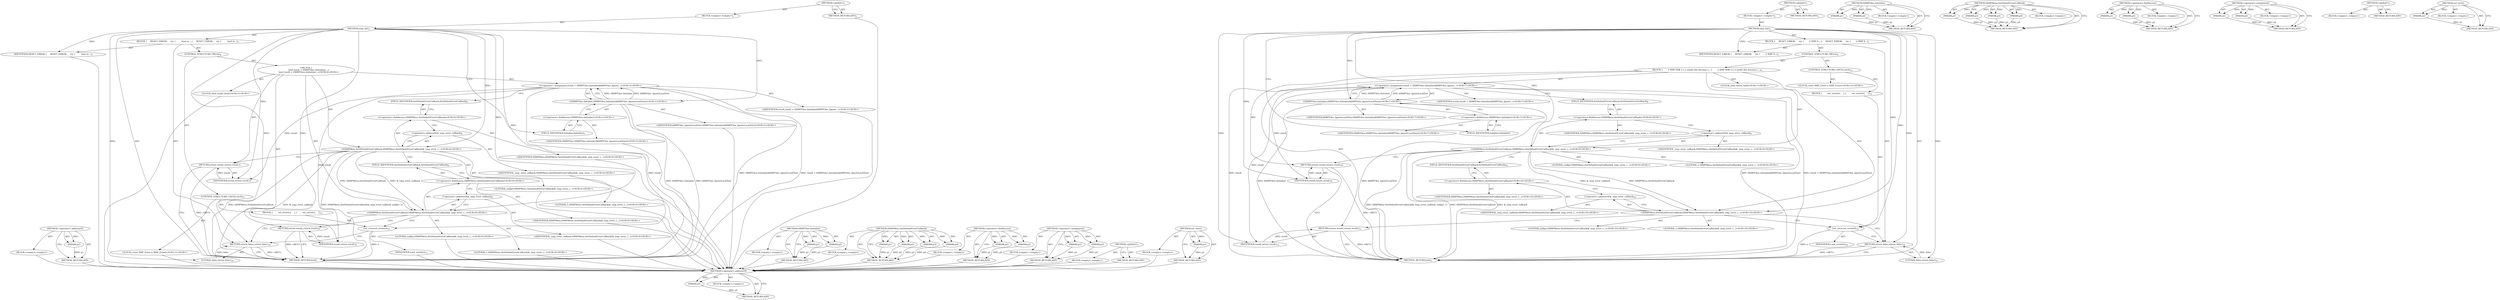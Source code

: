 digraph "set_error" {
vulnerable_93 [label=<(METHOD,&lt;operator&gt;.addressOf)>];
vulnerable_94 [label=<(PARAM,p1)>];
vulnerable_95 [label=<(BLOCK,&lt;empty&gt;,&lt;empty&gt;)>];
vulnerable_96 [label=<(METHOD_RETURN,ANY)>];
vulnerable_6 [label=<(METHOD,&lt;global&gt;)<SUB>1</SUB>>];
vulnerable_7 [label=<(BLOCK,&lt;empty&gt;,&lt;empty&gt;)<SUB>1</SUB>>];
vulnerable_8 [label=<(METHOD,xmp_init)<SUB>1</SUB>>];
vulnerable_9 [label=<(BLOCK,{
     RESET_ERROR;
     try {
         bool re...,{
     RESET_ERROR;
     try {
         bool re...)<SUB>2</SUB>>];
vulnerable_10 [label=<(IDENTIFIER,RESET_ERROR,{
     RESET_ERROR;
     try {
         bool re...)<SUB>3</SUB>>];
vulnerable_11 [label=<(CONTROL_STRUCTURE,TRY,try)<SUB>4</SUB>>];
vulnerable_12 [label="<(BLOCK,{
         bool result = SXMPFiles::Initialize(...,{
         bool result = SXMPFiles::Initialize(...)<SUB>4</SUB>>"];
vulnerable_13 [label="<(LOCAL,bool result: bool)<SUB>5</SUB>>"];
vulnerable_14 [label="<(&lt;operator&gt;.assignment,result = SXMPFiles::Initialize(kXMPFiles_Ignore...)<SUB>5</SUB>>"];
vulnerable_15 [label="<(IDENTIFIER,result,result = SXMPFiles::Initialize(kXMPFiles_Ignore...)<SUB>5</SUB>>"];
vulnerable_16 [label="<(SXMPFiles.Initialize,SXMPFiles::Initialize(kXMPFiles_IgnoreLocalText))<SUB>5</SUB>>"];
vulnerable_17 [label="<(&lt;operator&gt;.fieldAccess,SXMPFiles::Initialize)<SUB>5</SUB>>"];
vulnerable_18 [label="<(IDENTIFIER,SXMPFiles,SXMPFiles::Initialize(kXMPFiles_IgnoreLocalText))<SUB>5</SUB>>"];
vulnerable_19 [label=<(FIELD_IDENTIFIER,Initialize,Initialize)<SUB>5</SUB>>];
vulnerable_20 [label="<(IDENTIFIER,kXMPFiles_IgnoreLocalText,SXMPFiles::Initialize(kXMPFiles_IgnoreLocalText))<SUB>5</SUB>>"];
vulnerable_21 [label="<(SXMPMeta.SetDefaultErrorCallback,SXMPMeta::SetDefaultErrorCallback(&amp;_xmp_error_c...)<SUB>6</SUB>>"];
vulnerable_22 [label="<(&lt;operator&gt;.fieldAccess,SXMPMeta::SetDefaultErrorCallback)<SUB>6</SUB>>"];
vulnerable_23 [label="<(IDENTIFIER,SXMPMeta,SXMPMeta::SetDefaultErrorCallback(&amp;_xmp_error_c...)<SUB>6</SUB>>"];
vulnerable_24 [label=<(FIELD_IDENTIFIER,SetDefaultErrorCallback,SetDefaultErrorCallback)<SUB>6</SUB>>];
vulnerable_25 [label=<(&lt;operator&gt;.addressOf,&amp;_xmp_error_callback)<SUB>6</SUB>>];
vulnerable_26 [label="<(IDENTIFIER,_xmp_error_callback,SXMPMeta::SetDefaultErrorCallback(&amp;_xmp_error_c...)<SUB>6</SUB>>"];
vulnerable_27 [label="<(LITERAL,nullptr,SXMPMeta::SetDefaultErrorCallback(&amp;_xmp_error_c...)<SUB>6</SUB>>"];
vulnerable_28 [label="<(LITERAL,1,SXMPMeta::SetDefaultErrorCallback(&amp;_xmp_error_c...)<SUB>6</SUB>>"];
vulnerable_29 [label=<(RETURN,return result;,return result;)<SUB>7</SUB>>];
vulnerable_30 [label=<(IDENTIFIER,result,return result;)<SUB>7</SUB>>];
vulnerable_31 [label="<(SXMPMeta.SetDefaultErrorCallback,SXMPMeta::SetDefaultErrorCallback(&amp;_xmp_error_c...)<SUB>8</SUB>>"];
vulnerable_32 [label="<(&lt;operator&gt;.fieldAccess,SXMPMeta::SetDefaultErrorCallback)<SUB>8</SUB>>"];
vulnerable_33 [label="<(IDENTIFIER,SXMPMeta,SXMPMeta::SetDefaultErrorCallback(&amp;_xmp_error_c...)<SUB>8</SUB>>"];
vulnerable_34 [label=<(FIELD_IDENTIFIER,SetDefaultErrorCallback,SetDefaultErrorCallback)<SUB>8</SUB>>];
vulnerable_35 [label=<(&lt;operator&gt;.addressOf,&amp;_xmp_error_callback)<SUB>8</SUB>>];
vulnerable_36 [label="<(IDENTIFIER,_xmp_error_callback,SXMPMeta::SetDefaultErrorCallback(&amp;_xmp_error_c...)<SUB>8</SUB>>"];
vulnerable_37 [label="<(LITERAL,nullptr,SXMPMeta::SetDefaultErrorCallback(&amp;_xmp_error_c...)<SUB>8</SUB>>"];
vulnerable_38 [label="<(LITERAL,1,SXMPMeta::SetDefaultErrorCallback(&amp;_xmp_error_c...)<SUB>8</SUB>>"];
vulnerable_39 [label=<(RETURN,return result;,return result;)<SUB>9</SUB>>];
vulnerable_40 [label=<(IDENTIFIER,result,return result;)<SUB>9</SUB>>];
vulnerable_41 [label=<(CONTROL_STRUCTURE,CATCH,catch)<SUB>11</SUB>>];
vulnerable_42 [label="<(LOCAL,const XMP_Error e: XMP_Error)<SUB>11</SUB>>"];
vulnerable_43 [label=<(BLOCK,{
        set_error(e);
    },{
        set_error(e);
    })<SUB>11</SUB>>];
vulnerable_44 [label=<(set_error,set_error(e))<SUB>12</SUB>>];
vulnerable_45 [label=<(IDENTIFIER,e,set_error(e))<SUB>12</SUB>>];
vulnerable_46 [label=<(RETURN,return false;,return false;)<SUB>14</SUB>>];
vulnerable_47 [label=<(LITERAL,false,return false;)<SUB>14</SUB>>];
vulnerable_48 [label=<(METHOD_RETURN,bool)<SUB>1</SUB>>];
vulnerable_50 [label=<(METHOD_RETURN,ANY)<SUB>1</SUB>>];
vulnerable_76 [label=<(METHOD,SXMPFiles.Initialize)>];
vulnerable_77 [label=<(PARAM,p1)>];
vulnerable_78 [label=<(PARAM,p2)>];
vulnerable_79 [label=<(BLOCK,&lt;empty&gt;,&lt;empty&gt;)>];
vulnerable_80 [label=<(METHOD_RETURN,ANY)>];
vulnerable_86 [label=<(METHOD,SXMPMeta.SetDefaultErrorCallback)>];
vulnerable_87 [label=<(PARAM,p1)>];
vulnerable_88 [label=<(PARAM,p2)>];
vulnerable_89 [label=<(PARAM,p3)>];
vulnerable_90 [label=<(PARAM,p4)>];
vulnerable_91 [label=<(BLOCK,&lt;empty&gt;,&lt;empty&gt;)>];
vulnerable_92 [label=<(METHOD_RETURN,ANY)>];
vulnerable_81 [label=<(METHOD,&lt;operator&gt;.fieldAccess)>];
vulnerable_82 [label=<(PARAM,p1)>];
vulnerable_83 [label=<(PARAM,p2)>];
vulnerable_84 [label=<(BLOCK,&lt;empty&gt;,&lt;empty&gt;)>];
vulnerable_85 [label=<(METHOD_RETURN,ANY)>];
vulnerable_71 [label=<(METHOD,&lt;operator&gt;.assignment)>];
vulnerable_72 [label=<(PARAM,p1)>];
vulnerable_73 [label=<(PARAM,p2)>];
vulnerable_74 [label=<(BLOCK,&lt;empty&gt;,&lt;empty&gt;)>];
vulnerable_75 [label=<(METHOD_RETURN,ANY)>];
vulnerable_65 [label=<(METHOD,&lt;global&gt;)<SUB>1</SUB>>];
vulnerable_66 [label=<(BLOCK,&lt;empty&gt;,&lt;empty&gt;)>];
vulnerable_67 [label=<(METHOD_RETURN,ANY)>];
vulnerable_97 [label=<(METHOD,set_error)>];
vulnerable_98 [label=<(PARAM,p1)>];
vulnerable_99 [label=<(BLOCK,&lt;empty&gt;,&lt;empty&gt;)>];
vulnerable_100 [label=<(METHOD_RETURN,ANY)>];
fixed_93 [label=<(METHOD,&lt;operator&gt;.addressOf)>];
fixed_94 [label=<(PARAM,p1)>];
fixed_95 [label=<(BLOCK,&lt;empty&gt;,&lt;empty&gt;)>];
fixed_96 [label=<(METHOD_RETURN,ANY)>];
fixed_6 [label=<(METHOD,&lt;global&gt;)<SUB>1</SUB>>];
fixed_7 [label=<(BLOCK,&lt;empty&gt;,&lt;empty&gt;)<SUB>1</SUB>>];
fixed_8 [label=<(METHOD,xmp_init)<SUB>1</SUB>>];
fixed_9 [label=<(BLOCK,{
     RESET_ERROR;
     try {
        // XMP S...,{
     RESET_ERROR;
     try {
        // XMP S...)<SUB>2</SUB>>];
fixed_10 [label=<(IDENTIFIER,RESET_ERROR,{
     RESET_ERROR;
     try {
        // XMP S...)<SUB>3</SUB>>];
fixed_11 [label=<(CONTROL_STRUCTURE,TRY,try)<SUB>4</SUB>>];
fixed_12 [label=<(BLOCK,{
        // XMP SDK 5.1.2 needs this because i...,{
        // XMP SDK 5.1.2 needs this because i...)<SUB>4</SUB>>];
fixed_13 [label="<(LOCAL,bool result: bool)<SUB>7</SUB>>"];
fixed_14 [label="<(&lt;operator&gt;.assignment,result = SXMPFiles::Initialize(kXMPFiles_Ignore...)<SUB>7</SUB>>"];
fixed_15 [label="<(IDENTIFIER,result,result = SXMPFiles::Initialize(kXMPFiles_Ignore...)<SUB>7</SUB>>"];
fixed_16 [label="<(SXMPFiles.Initialize,SXMPFiles::Initialize(kXMPFiles_IgnoreLocalText))<SUB>7</SUB>>"];
fixed_17 [label="<(&lt;operator&gt;.fieldAccess,SXMPFiles::Initialize)<SUB>7</SUB>>"];
fixed_18 [label="<(IDENTIFIER,SXMPFiles,SXMPFiles::Initialize(kXMPFiles_IgnoreLocalText))<SUB>7</SUB>>"];
fixed_19 [label=<(FIELD_IDENTIFIER,Initialize,Initialize)<SUB>7</SUB>>];
fixed_20 [label="<(IDENTIFIER,kXMPFiles_IgnoreLocalText,SXMPFiles::Initialize(kXMPFiles_IgnoreLocalText))<SUB>7</SUB>>"];
fixed_21 [label="<(SXMPMeta.SetDefaultErrorCallback,SXMPMeta::SetDefaultErrorCallback(&amp;_xmp_error_c...)<SUB>8</SUB>>"];
fixed_22 [label="<(&lt;operator&gt;.fieldAccess,SXMPMeta::SetDefaultErrorCallback)<SUB>8</SUB>>"];
fixed_23 [label="<(IDENTIFIER,SXMPMeta,SXMPMeta::SetDefaultErrorCallback(&amp;_xmp_error_c...)<SUB>8</SUB>>"];
fixed_24 [label=<(FIELD_IDENTIFIER,SetDefaultErrorCallback,SetDefaultErrorCallback)<SUB>8</SUB>>];
fixed_25 [label=<(&lt;operator&gt;.addressOf,&amp;_xmp_error_callback)<SUB>8</SUB>>];
fixed_26 [label="<(IDENTIFIER,_xmp_error_callback,SXMPMeta::SetDefaultErrorCallback(&amp;_xmp_error_c...)<SUB>8</SUB>>"];
fixed_27 [label="<(LITERAL,nullptr,SXMPMeta::SetDefaultErrorCallback(&amp;_xmp_error_c...)<SUB>8</SUB>>"];
fixed_28 [label="<(LITERAL,1,SXMPMeta::SetDefaultErrorCallback(&amp;_xmp_error_c...)<SUB>8</SUB>>"];
fixed_29 [label=<(RETURN,return result;,return result;)<SUB>9</SUB>>];
fixed_30 [label=<(IDENTIFIER,result,return result;)<SUB>9</SUB>>];
fixed_31 [label="<(SXMPMeta.SetDefaultErrorCallback,SXMPMeta::SetDefaultErrorCallback(&amp;_xmp_error_c...)<SUB>10</SUB>>"];
fixed_32 [label="<(&lt;operator&gt;.fieldAccess,SXMPMeta::SetDefaultErrorCallback)<SUB>10</SUB>>"];
fixed_33 [label="<(IDENTIFIER,SXMPMeta,SXMPMeta::SetDefaultErrorCallback(&amp;_xmp_error_c...)<SUB>10</SUB>>"];
fixed_34 [label=<(FIELD_IDENTIFIER,SetDefaultErrorCallback,SetDefaultErrorCallback)<SUB>10</SUB>>];
fixed_35 [label=<(&lt;operator&gt;.addressOf,&amp;_xmp_error_callback)<SUB>10</SUB>>];
fixed_36 [label="<(IDENTIFIER,_xmp_error_callback,SXMPMeta::SetDefaultErrorCallback(&amp;_xmp_error_c...)<SUB>10</SUB>>"];
fixed_37 [label="<(LITERAL,nullptr,SXMPMeta::SetDefaultErrorCallback(&amp;_xmp_error_c...)<SUB>10</SUB>>"];
fixed_38 [label="<(LITERAL,1,SXMPMeta::SetDefaultErrorCallback(&amp;_xmp_error_c...)<SUB>10</SUB>>"];
fixed_39 [label=<(RETURN,return result;,return result;)<SUB>11</SUB>>];
fixed_40 [label=<(IDENTIFIER,result,return result;)<SUB>11</SUB>>];
fixed_41 [label=<(CONTROL_STRUCTURE,CATCH,catch)<SUB>13</SUB>>];
fixed_42 [label="<(LOCAL,const XMP_Error e: XMP_Error)<SUB>13</SUB>>"];
fixed_43 [label=<(BLOCK,{
        set_error(e);
    },{
        set_error(e);
    })<SUB>13</SUB>>];
fixed_44 [label=<(set_error,set_error(e))<SUB>14</SUB>>];
fixed_45 [label=<(IDENTIFIER,e,set_error(e))<SUB>14</SUB>>];
fixed_46 [label=<(RETURN,return false;,return false;)<SUB>16</SUB>>];
fixed_47 [label=<(LITERAL,false,return false;)<SUB>16</SUB>>];
fixed_48 [label=<(METHOD_RETURN,bool)<SUB>1</SUB>>];
fixed_50 [label=<(METHOD_RETURN,ANY)<SUB>1</SUB>>];
fixed_76 [label=<(METHOD,SXMPFiles.Initialize)>];
fixed_77 [label=<(PARAM,p1)>];
fixed_78 [label=<(PARAM,p2)>];
fixed_79 [label=<(BLOCK,&lt;empty&gt;,&lt;empty&gt;)>];
fixed_80 [label=<(METHOD_RETURN,ANY)>];
fixed_86 [label=<(METHOD,SXMPMeta.SetDefaultErrorCallback)>];
fixed_87 [label=<(PARAM,p1)>];
fixed_88 [label=<(PARAM,p2)>];
fixed_89 [label=<(PARAM,p3)>];
fixed_90 [label=<(PARAM,p4)>];
fixed_91 [label=<(BLOCK,&lt;empty&gt;,&lt;empty&gt;)>];
fixed_92 [label=<(METHOD_RETURN,ANY)>];
fixed_81 [label=<(METHOD,&lt;operator&gt;.fieldAccess)>];
fixed_82 [label=<(PARAM,p1)>];
fixed_83 [label=<(PARAM,p2)>];
fixed_84 [label=<(BLOCK,&lt;empty&gt;,&lt;empty&gt;)>];
fixed_85 [label=<(METHOD_RETURN,ANY)>];
fixed_71 [label=<(METHOD,&lt;operator&gt;.assignment)>];
fixed_72 [label=<(PARAM,p1)>];
fixed_73 [label=<(PARAM,p2)>];
fixed_74 [label=<(BLOCK,&lt;empty&gt;,&lt;empty&gt;)>];
fixed_75 [label=<(METHOD_RETURN,ANY)>];
fixed_65 [label=<(METHOD,&lt;global&gt;)<SUB>1</SUB>>];
fixed_66 [label=<(BLOCK,&lt;empty&gt;,&lt;empty&gt;)>];
fixed_67 [label=<(METHOD_RETURN,ANY)>];
fixed_97 [label=<(METHOD,set_error)>];
fixed_98 [label=<(PARAM,p1)>];
fixed_99 [label=<(BLOCK,&lt;empty&gt;,&lt;empty&gt;)>];
fixed_100 [label=<(METHOD_RETURN,ANY)>];
vulnerable_93 -> vulnerable_94  [key=0, label="AST: "];
vulnerable_93 -> vulnerable_94  [key=1, label="DDG: "];
vulnerable_93 -> vulnerable_95  [key=0, label="AST: "];
vulnerable_93 -> vulnerable_96  [key=0, label="AST: "];
vulnerable_93 -> vulnerable_96  [key=1, label="CFG: "];
vulnerable_94 -> vulnerable_96  [key=0, label="DDG: p1"];
vulnerable_95 -> fixed_93  [key=0];
vulnerable_96 -> fixed_93  [key=0];
vulnerable_6 -> vulnerable_7  [key=0, label="AST: "];
vulnerable_6 -> vulnerable_50  [key=0, label="AST: "];
vulnerable_6 -> vulnerable_50  [key=1, label="CFG: "];
vulnerable_7 -> vulnerable_8  [key=0, label="AST: "];
vulnerable_8 -> vulnerable_9  [key=0, label="AST: "];
vulnerable_8 -> vulnerable_48  [key=0, label="AST: "];
vulnerable_8 -> vulnerable_19  [key=0, label="CFG: "];
vulnerable_8 -> vulnerable_10  [key=0, label="DDG: "];
vulnerable_8 -> vulnerable_46  [key=0, label="DDG: "];
vulnerable_8 -> vulnerable_47  [key=0, label="DDG: "];
vulnerable_8 -> vulnerable_21  [key=0, label="DDG: "];
vulnerable_8 -> vulnerable_30  [key=0, label="DDG: "];
vulnerable_8 -> vulnerable_31  [key=0, label="DDG: "];
vulnerable_8 -> vulnerable_40  [key=0, label="DDG: "];
vulnerable_8 -> vulnerable_16  [key=0, label="DDG: "];
vulnerable_8 -> vulnerable_44  [key=0, label="DDG: "];
vulnerable_9 -> vulnerable_10  [key=0, label="AST: "];
vulnerable_9 -> vulnerable_11  [key=0, label="AST: "];
vulnerable_9 -> vulnerable_46  [key=0, label="AST: "];
vulnerable_10 -> fixed_93  [key=0];
vulnerable_11 -> vulnerable_12  [key=0, label="AST: "];
vulnerable_11 -> vulnerable_41  [key=0, label="AST: "];
vulnerable_12 -> vulnerable_13  [key=0, label="AST: "];
vulnerable_12 -> vulnerable_14  [key=0, label="AST: "];
vulnerable_12 -> vulnerable_21  [key=0, label="AST: "];
vulnerable_12 -> vulnerable_29  [key=0, label="AST: "];
vulnerable_12 -> vulnerable_31  [key=0, label="AST: "];
vulnerable_12 -> vulnerable_39  [key=0, label="AST: "];
vulnerable_13 -> fixed_93  [key=0];
vulnerable_14 -> vulnerable_15  [key=0, label="AST: "];
vulnerable_14 -> vulnerable_16  [key=0, label="AST: "];
vulnerable_14 -> vulnerable_24  [key=0, label="CFG: "];
vulnerable_14 -> vulnerable_48  [key=0, label="DDG: result"];
vulnerable_14 -> vulnerable_48  [key=1, label="DDG: SXMPFiles::Initialize(kXMPFiles_IgnoreLocalText)"];
vulnerable_14 -> vulnerable_48  [key=2, label="DDG: result = SXMPFiles::Initialize(kXMPFiles_IgnoreLocalText)"];
vulnerable_14 -> vulnerable_30  [key=0, label="DDG: result"];
vulnerable_14 -> vulnerable_40  [key=0, label="DDG: result"];
vulnerable_15 -> fixed_93  [key=0];
vulnerable_16 -> vulnerable_17  [key=0, label="AST: "];
vulnerable_16 -> vulnerable_20  [key=0, label="AST: "];
vulnerable_16 -> vulnerable_14  [key=0, label="CFG: "];
vulnerable_16 -> vulnerable_14  [key=1, label="DDG: SXMPFiles::Initialize"];
vulnerable_16 -> vulnerable_14  [key=2, label="DDG: kXMPFiles_IgnoreLocalText"];
vulnerable_16 -> vulnerable_48  [key=0, label="DDG: SXMPFiles::Initialize"];
vulnerable_16 -> vulnerable_48  [key=1, label="DDG: kXMPFiles_IgnoreLocalText"];
vulnerable_17 -> vulnerable_18  [key=0, label="AST: "];
vulnerable_17 -> vulnerable_19  [key=0, label="AST: "];
vulnerable_17 -> vulnerable_16  [key=0, label="CFG: "];
vulnerable_18 -> fixed_93  [key=0];
vulnerable_19 -> vulnerable_17  [key=0, label="CFG: "];
vulnerable_20 -> fixed_93  [key=0];
vulnerable_21 -> vulnerable_22  [key=0, label="AST: "];
vulnerable_21 -> vulnerable_25  [key=0, label="AST: "];
vulnerable_21 -> vulnerable_27  [key=0, label="AST: "];
vulnerable_21 -> vulnerable_28  [key=0, label="AST: "];
vulnerable_21 -> vulnerable_29  [key=0, label="CFG: "];
vulnerable_21 -> vulnerable_34  [key=0, label="CFG: "];
vulnerable_21 -> vulnerable_48  [key=0, label="DDG: SXMPMeta::SetDefaultErrorCallback"];
vulnerable_21 -> vulnerable_48  [key=1, label="DDG: &amp;_xmp_error_callback"];
vulnerable_21 -> vulnerable_48  [key=2, label="DDG: SXMPMeta::SetDefaultErrorCallback(&amp;_xmp_error_callback, nullptr, 1)"];
vulnerable_21 -> vulnerable_31  [key=0, label="DDG: SXMPMeta::SetDefaultErrorCallback"];
vulnerable_21 -> vulnerable_31  [key=1, label="DDG: &amp;_xmp_error_callback"];
vulnerable_22 -> vulnerable_23  [key=0, label="AST: "];
vulnerable_22 -> vulnerable_24  [key=0, label="AST: "];
vulnerable_22 -> vulnerable_25  [key=0, label="CFG: "];
vulnerable_23 -> fixed_93  [key=0];
vulnerable_24 -> vulnerable_22  [key=0, label="CFG: "];
vulnerable_25 -> vulnerable_26  [key=0, label="AST: "];
vulnerable_25 -> vulnerable_21  [key=0, label="CFG: "];
vulnerable_26 -> fixed_93  [key=0];
vulnerable_27 -> fixed_93  [key=0];
vulnerable_28 -> fixed_93  [key=0];
vulnerable_29 -> vulnerable_30  [key=0, label="AST: "];
vulnerable_29 -> vulnerable_48  [key=0, label="CFG: "];
vulnerable_29 -> vulnerable_48  [key=1, label="DDG: &lt;RET&gt;"];
vulnerable_30 -> vulnerable_29  [key=0, label="DDG: result"];
vulnerable_31 -> vulnerable_32  [key=0, label="AST: "];
vulnerable_31 -> vulnerable_35  [key=0, label="AST: "];
vulnerable_31 -> vulnerable_37  [key=0, label="AST: "];
vulnerable_31 -> vulnerable_38  [key=0, label="AST: "];
vulnerable_31 -> vulnerable_39  [key=0, label="CFG: "];
vulnerable_31 -> vulnerable_44  [key=0, label="CFG: "];
vulnerable_31 -> vulnerable_46  [key=0, label="CFG: "];
vulnerable_32 -> vulnerable_33  [key=0, label="AST: "];
vulnerable_32 -> vulnerable_34  [key=0, label="AST: "];
vulnerable_32 -> vulnerable_35  [key=0, label="CFG: "];
vulnerable_33 -> fixed_93  [key=0];
vulnerable_34 -> vulnerable_32  [key=0, label="CFG: "];
vulnerable_35 -> vulnerable_36  [key=0, label="AST: "];
vulnerable_35 -> vulnerable_31  [key=0, label="CFG: "];
vulnerable_36 -> fixed_93  [key=0];
vulnerable_37 -> fixed_93  [key=0];
vulnerable_38 -> fixed_93  [key=0];
vulnerable_39 -> vulnerable_40  [key=0, label="AST: "];
vulnerable_39 -> vulnerable_48  [key=0, label="CFG: "];
vulnerable_39 -> vulnerable_48  [key=1, label="DDG: &lt;RET&gt;"];
vulnerable_40 -> vulnerable_39  [key=0, label="DDG: result"];
vulnerable_41 -> vulnerable_42  [key=0, label="AST: "];
vulnerable_41 -> vulnerable_43  [key=0, label="AST: "];
vulnerable_42 -> fixed_93  [key=0];
vulnerable_43 -> vulnerable_44  [key=0, label="AST: "];
vulnerable_44 -> vulnerable_45  [key=0, label="AST: "];
vulnerable_44 -> vulnerable_46  [key=0, label="CFG: "];
vulnerable_44 -> vulnerable_48  [key=0, label="DDG: e"];
vulnerable_45 -> fixed_93  [key=0];
vulnerable_46 -> vulnerable_47  [key=0, label="AST: "];
vulnerable_46 -> vulnerable_48  [key=0, label="CFG: "];
vulnerable_46 -> vulnerable_48  [key=1, label="DDG: &lt;RET&gt;"];
vulnerable_47 -> vulnerable_46  [key=0, label="DDG: false"];
vulnerable_48 -> fixed_93  [key=0];
vulnerable_50 -> fixed_93  [key=0];
vulnerable_76 -> vulnerable_77  [key=0, label="AST: "];
vulnerable_76 -> vulnerable_77  [key=1, label="DDG: "];
vulnerable_76 -> vulnerable_79  [key=0, label="AST: "];
vulnerable_76 -> vulnerable_78  [key=0, label="AST: "];
vulnerable_76 -> vulnerable_78  [key=1, label="DDG: "];
vulnerable_76 -> vulnerable_80  [key=0, label="AST: "];
vulnerable_76 -> vulnerable_80  [key=1, label="CFG: "];
vulnerable_77 -> vulnerable_80  [key=0, label="DDG: p1"];
vulnerable_78 -> vulnerable_80  [key=0, label="DDG: p2"];
vulnerable_79 -> fixed_93  [key=0];
vulnerable_80 -> fixed_93  [key=0];
vulnerable_86 -> vulnerable_87  [key=0, label="AST: "];
vulnerable_86 -> vulnerable_87  [key=1, label="DDG: "];
vulnerable_86 -> vulnerable_91  [key=0, label="AST: "];
vulnerable_86 -> vulnerable_88  [key=0, label="AST: "];
vulnerable_86 -> vulnerable_88  [key=1, label="DDG: "];
vulnerable_86 -> vulnerable_92  [key=0, label="AST: "];
vulnerable_86 -> vulnerable_92  [key=1, label="CFG: "];
vulnerable_86 -> vulnerable_89  [key=0, label="AST: "];
vulnerable_86 -> vulnerable_89  [key=1, label="DDG: "];
vulnerable_86 -> vulnerable_90  [key=0, label="AST: "];
vulnerable_86 -> vulnerable_90  [key=1, label="DDG: "];
vulnerable_87 -> vulnerable_92  [key=0, label="DDG: p1"];
vulnerable_88 -> vulnerable_92  [key=0, label="DDG: p2"];
vulnerable_89 -> vulnerable_92  [key=0, label="DDG: p3"];
vulnerable_90 -> vulnerable_92  [key=0, label="DDG: p4"];
vulnerable_91 -> fixed_93  [key=0];
vulnerable_92 -> fixed_93  [key=0];
vulnerable_81 -> vulnerable_82  [key=0, label="AST: "];
vulnerable_81 -> vulnerable_82  [key=1, label="DDG: "];
vulnerable_81 -> vulnerable_84  [key=0, label="AST: "];
vulnerable_81 -> vulnerable_83  [key=0, label="AST: "];
vulnerable_81 -> vulnerable_83  [key=1, label="DDG: "];
vulnerable_81 -> vulnerable_85  [key=0, label="AST: "];
vulnerable_81 -> vulnerable_85  [key=1, label="CFG: "];
vulnerable_82 -> vulnerable_85  [key=0, label="DDG: p1"];
vulnerable_83 -> vulnerable_85  [key=0, label="DDG: p2"];
vulnerable_84 -> fixed_93  [key=0];
vulnerable_85 -> fixed_93  [key=0];
vulnerable_71 -> vulnerable_72  [key=0, label="AST: "];
vulnerable_71 -> vulnerable_72  [key=1, label="DDG: "];
vulnerable_71 -> vulnerable_74  [key=0, label="AST: "];
vulnerable_71 -> vulnerable_73  [key=0, label="AST: "];
vulnerable_71 -> vulnerable_73  [key=1, label="DDG: "];
vulnerable_71 -> vulnerable_75  [key=0, label="AST: "];
vulnerable_71 -> vulnerable_75  [key=1, label="CFG: "];
vulnerable_72 -> vulnerable_75  [key=0, label="DDG: p1"];
vulnerable_73 -> vulnerable_75  [key=0, label="DDG: p2"];
vulnerable_74 -> fixed_93  [key=0];
vulnerable_75 -> fixed_93  [key=0];
vulnerable_65 -> vulnerable_66  [key=0, label="AST: "];
vulnerable_65 -> vulnerable_67  [key=0, label="AST: "];
vulnerable_65 -> vulnerable_67  [key=1, label="CFG: "];
vulnerable_66 -> fixed_93  [key=0];
vulnerable_67 -> fixed_93  [key=0];
vulnerable_97 -> vulnerable_98  [key=0, label="AST: "];
vulnerable_97 -> vulnerable_98  [key=1, label="DDG: "];
vulnerable_97 -> vulnerable_99  [key=0, label="AST: "];
vulnerable_97 -> vulnerable_100  [key=0, label="AST: "];
vulnerable_97 -> vulnerable_100  [key=1, label="CFG: "];
vulnerable_98 -> vulnerable_100  [key=0, label="DDG: p1"];
vulnerable_99 -> fixed_93  [key=0];
vulnerable_100 -> fixed_93  [key=0];
fixed_93 -> fixed_94  [key=0, label="AST: "];
fixed_93 -> fixed_94  [key=1, label="DDG: "];
fixed_93 -> fixed_95  [key=0, label="AST: "];
fixed_93 -> fixed_96  [key=0, label="AST: "];
fixed_93 -> fixed_96  [key=1, label="CFG: "];
fixed_94 -> fixed_96  [key=0, label="DDG: p1"];
fixed_6 -> fixed_7  [key=0, label="AST: "];
fixed_6 -> fixed_50  [key=0, label="AST: "];
fixed_6 -> fixed_50  [key=1, label="CFG: "];
fixed_7 -> fixed_8  [key=0, label="AST: "];
fixed_8 -> fixed_9  [key=0, label="AST: "];
fixed_8 -> fixed_48  [key=0, label="AST: "];
fixed_8 -> fixed_19  [key=0, label="CFG: "];
fixed_8 -> fixed_10  [key=0, label="DDG: "];
fixed_8 -> fixed_46  [key=0, label="DDG: "];
fixed_8 -> fixed_47  [key=0, label="DDG: "];
fixed_8 -> fixed_21  [key=0, label="DDG: "];
fixed_8 -> fixed_30  [key=0, label="DDG: "];
fixed_8 -> fixed_31  [key=0, label="DDG: "];
fixed_8 -> fixed_40  [key=0, label="DDG: "];
fixed_8 -> fixed_16  [key=0, label="DDG: "];
fixed_8 -> fixed_44  [key=0, label="DDG: "];
fixed_9 -> fixed_10  [key=0, label="AST: "];
fixed_9 -> fixed_11  [key=0, label="AST: "];
fixed_9 -> fixed_46  [key=0, label="AST: "];
fixed_11 -> fixed_12  [key=0, label="AST: "];
fixed_11 -> fixed_41  [key=0, label="AST: "];
fixed_12 -> fixed_13  [key=0, label="AST: "];
fixed_12 -> fixed_14  [key=0, label="AST: "];
fixed_12 -> fixed_21  [key=0, label="AST: "];
fixed_12 -> fixed_29  [key=0, label="AST: "];
fixed_12 -> fixed_31  [key=0, label="AST: "];
fixed_12 -> fixed_39  [key=0, label="AST: "];
fixed_14 -> fixed_15  [key=0, label="AST: "];
fixed_14 -> fixed_16  [key=0, label="AST: "];
fixed_14 -> fixed_24  [key=0, label="CFG: "];
fixed_14 -> fixed_48  [key=0, label="DDG: result"];
fixed_14 -> fixed_48  [key=1, label="DDG: SXMPFiles::Initialize(kXMPFiles_IgnoreLocalText)"];
fixed_14 -> fixed_48  [key=2, label="DDG: result = SXMPFiles::Initialize(kXMPFiles_IgnoreLocalText)"];
fixed_14 -> fixed_30  [key=0, label="DDG: result"];
fixed_14 -> fixed_40  [key=0, label="DDG: result"];
fixed_16 -> fixed_17  [key=0, label="AST: "];
fixed_16 -> fixed_20  [key=0, label="AST: "];
fixed_16 -> fixed_14  [key=0, label="CFG: "];
fixed_16 -> fixed_14  [key=1, label="DDG: SXMPFiles::Initialize"];
fixed_16 -> fixed_14  [key=2, label="DDG: kXMPFiles_IgnoreLocalText"];
fixed_16 -> fixed_48  [key=0, label="DDG: SXMPFiles::Initialize"];
fixed_16 -> fixed_48  [key=1, label="DDG: kXMPFiles_IgnoreLocalText"];
fixed_17 -> fixed_18  [key=0, label="AST: "];
fixed_17 -> fixed_19  [key=0, label="AST: "];
fixed_17 -> fixed_16  [key=0, label="CFG: "];
fixed_19 -> fixed_17  [key=0, label="CFG: "];
fixed_21 -> fixed_22  [key=0, label="AST: "];
fixed_21 -> fixed_25  [key=0, label="AST: "];
fixed_21 -> fixed_27  [key=0, label="AST: "];
fixed_21 -> fixed_28  [key=0, label="AST: "];
fixed_21 -> fixed_29  [key=0, label="CFG: "];
fixed_21 -> fixed_34  [key=0, label="CFG: "];
fixed_21 -> fixed_48  [key=0, label="DDG: SXMPMeta::SetDefaultErrorCallback"];
fixed_21 -> fixed_48  [key=1, label="DDG: &amp;_xmp_error_callback"];
fixed_21 -> fixed_48  [key=2, label="DDG: SXMPMeta::SetDefaultErrorCallback(&amp;_xmp_error_callback, nullptr, 1)"];
fixed_21 -> fixed_31  [key=0, label="DDG: SXMPMeta::SetDefaultErrorCallback"];
fixed_21 -> fixed_31  [key=1, label="DDG: &amp;_xmp_error_callback"];
fixed_22 -> fixed_23  [key=0, label="AST: "];
fixed_22 -> fixed_24  [key=0, label="AST: "];
fixed_22 -> fixed_25  [key=0, label="CFG: "];
fixed_24 -> fixed_22  [key=0, label="CFG: "];
fixed_25 -> fixed_26  [key=0, label="AST: "];
fixed_25 -> fixed_21  [key=0, label="CFG: "];
fixed_29 -> fixed_30  [key=0, label="AST: "];
fixed_29 -> fixed_48  [key=0, label="CFG: "];
fixed_29 -> fixed_48  [key=1, label="DDG: &lt;RET&gt;"];
fixed_30 -> fixed_29  [key=0, label="DDG: result"];
fixed_31 -> fixed_32  [key=0, label="AST: "];
fixed_31 -> fixed_35  [key=0, label="AST: "];
fixed_31 -> fixed_37  [key=0, label="AST: "];
fixed_31 -> fixed_38  [key=0, label="AST: "];
fixed_31 -> fixed_39  [key=0, label="CFG: "];
fixed_31 -> fixed_44  [key=0, label="CFG: "];
fixed_31 -> fixed_46  [key=0, label="CFG: "];
fixed_32 -> fixed_33  [key=0, label="AST: "];
fixed_32 -> fixed_34  [key=0, label="AST: "];
fixed_32 -> fixed_35  [key=0, label="CFG: "];
fixed_34 -> fixed_32  [key=0, label="CFG: "];
fixed_35 -> fixed_36  [key=0, label="AST: "];
fixed_35 -> fixed_31  [key=0, label="CFG: "];
fixed_39 -> fixed_40  [key=0, label="AST: "];
fixed_39 -> fixed_48  [key=0, label="CFG: "];
fixed_39 -> fixed_48  [key=1, label="DDG: &lt;RET&gt;"];
fixed_40 -> fixed_39  [key=0, label="DDG: result"];
fixed_41 -> fixed_42  [key=0, label="AST: "];
fixed_41 -> fixed_43  [key=0, label="AST: "];
fixed_43 -> fixed_44  [key=0, label="AST: "];
fixed_44 -> fixed_45  [key=0, label="AST: "];
fixed_44 -> fixed_46  [key=0, label="CFG: "];
fixed_44 -> fixed_48  [key=0, label="DDG: e"];
fixed_46 -> fixed_47  [key=0, label="AST: "];
fixed_46 -> fixed_48  [key=0, label="CFG: "];
fixed_46 -> fixed_48  [key=1, label="DDG: &lt;RET&gt;"];
fixed_47 -> fixed_46  [key=0, label="DDG: false"];
fixed_76 -> fixed_77  [key=0, label="AST: "];
fixed_76 -> fixed_77  [key=1, label="DDG: "];
fixed_76 -> fixed_79  [key=0, label="AST: "];
fixed_76 -> fixed_78  [key=0, label="AST: "];
fixed_76 -> fixed_78  [key=1, label="DDG: "];
fixed_76 -> fixed_80  [key=0, label="AST: "];
fixed_76 -> fixed_80  [key=1, label="CFG: "];
fixed_77 -> fixed_80  [key=0, label="DDG: p1"];
fixed_78 -> fixed_80  [key=0, label="DDG: p2"];
fixed_86 -> fixed_87  [key=0, label="AST: "];
fixed_86 -> fixed_87  [key=1, label="DDG: "];
fixed_86 -> fixed_91  [key=0, label="AST: "];
fixed_86 -> fixed_88  [key=0, label="AST: "];
fixed_86 -> fixed_88  [key=1, label="DDG: "];
fixed_86 -> fixed_92  [key=0, label="AST: "];
fixed_86 -> fixed_92  [key=1, label="CFG: "];
fixed_86 -> fixed_89  [key=0, label="AST: "];
fixed_86 -> fixed_89  [key=1, label="DDG: "];
fixed_86 -> fixed_90  [key=0, label="AST: "];
fixed_86 -> fixed_90  [key=1, label="DDG: "];
fixed_87 -> fixed_92  [key=0, label="DDG: p1"];
fixed_88 -> fixed_92  [key=0, label="DDG: p2"];
fixed_89 -> fixed_92  [key=0, label="DDG: p3"];
fixed_90 -> fixed_92  [key=0, label="DDG: p4"];
fixed_81 -> fixed_82  [key=0, label="AST: "];
fixed_81 -> fixed_82  [key=1, label="DDG: "];
fixed_81 -> fixed_84  [key=0, label="AST: "];
fixed_81 -> fixed_83  [key=0, label="AST: "];
fixed_81 -> fixed_83  [key=1, label="DDG: "];
fixed_81 -> fixed_85  [key=0, label="AST: "];
fixed_81 -> fixed_85  [key=1, label="CFG: "];
fixed_82 -> fixed_85  [key=0, label="DDG: p1"];
fixed_83 -> fixed_85  [key=0, label="DDG: p2"];
fixed_71 -> fixed_72  [key=0, label="AST: "];
fixed_71 -> fixed_72  [key=1, label="DDG: "];
fixed_71 -> fixed_74  [key=0, label="AST: "];
fixed_71 -> fixed_73  [key=0, label="AST: "];
fixed_71 -> fixed_73  [key=1, label="DDG: "];
fixed_71 -> fixed_75  [key=0, label="AST: "];
fixed_71 -> fixed_75  [key=1, label="CFG: "];
fixed_72 -> fixed_75  [key=0, label="DDG: p1"];
fixed_73 -> fixed_75  [key=0, label="DDG: p2"];
fixed_65 -> fixed_66  [key=0, label="AST: "];
fixed_65 -> fixed_67  [key=0, label="AST: "];
fixed_65 -> fixed_67  [key=1, label="CFG: "];
fixed_97 -> fixed_98  [key=0, label="AST: "];
fixed_97 -> fixed_98  [key=1, label="DDG: "];
fixed_97 -> fixed_99  [key=0, label="AST: "];
fixed_97 -> fixed_100  [key=0, label="AST: "];
fixed_97 -> fixed_100  [key=1, label="CFG: "];
fixed_98 -> fixed_100  [key=0, label="DDG: p1"];
}
